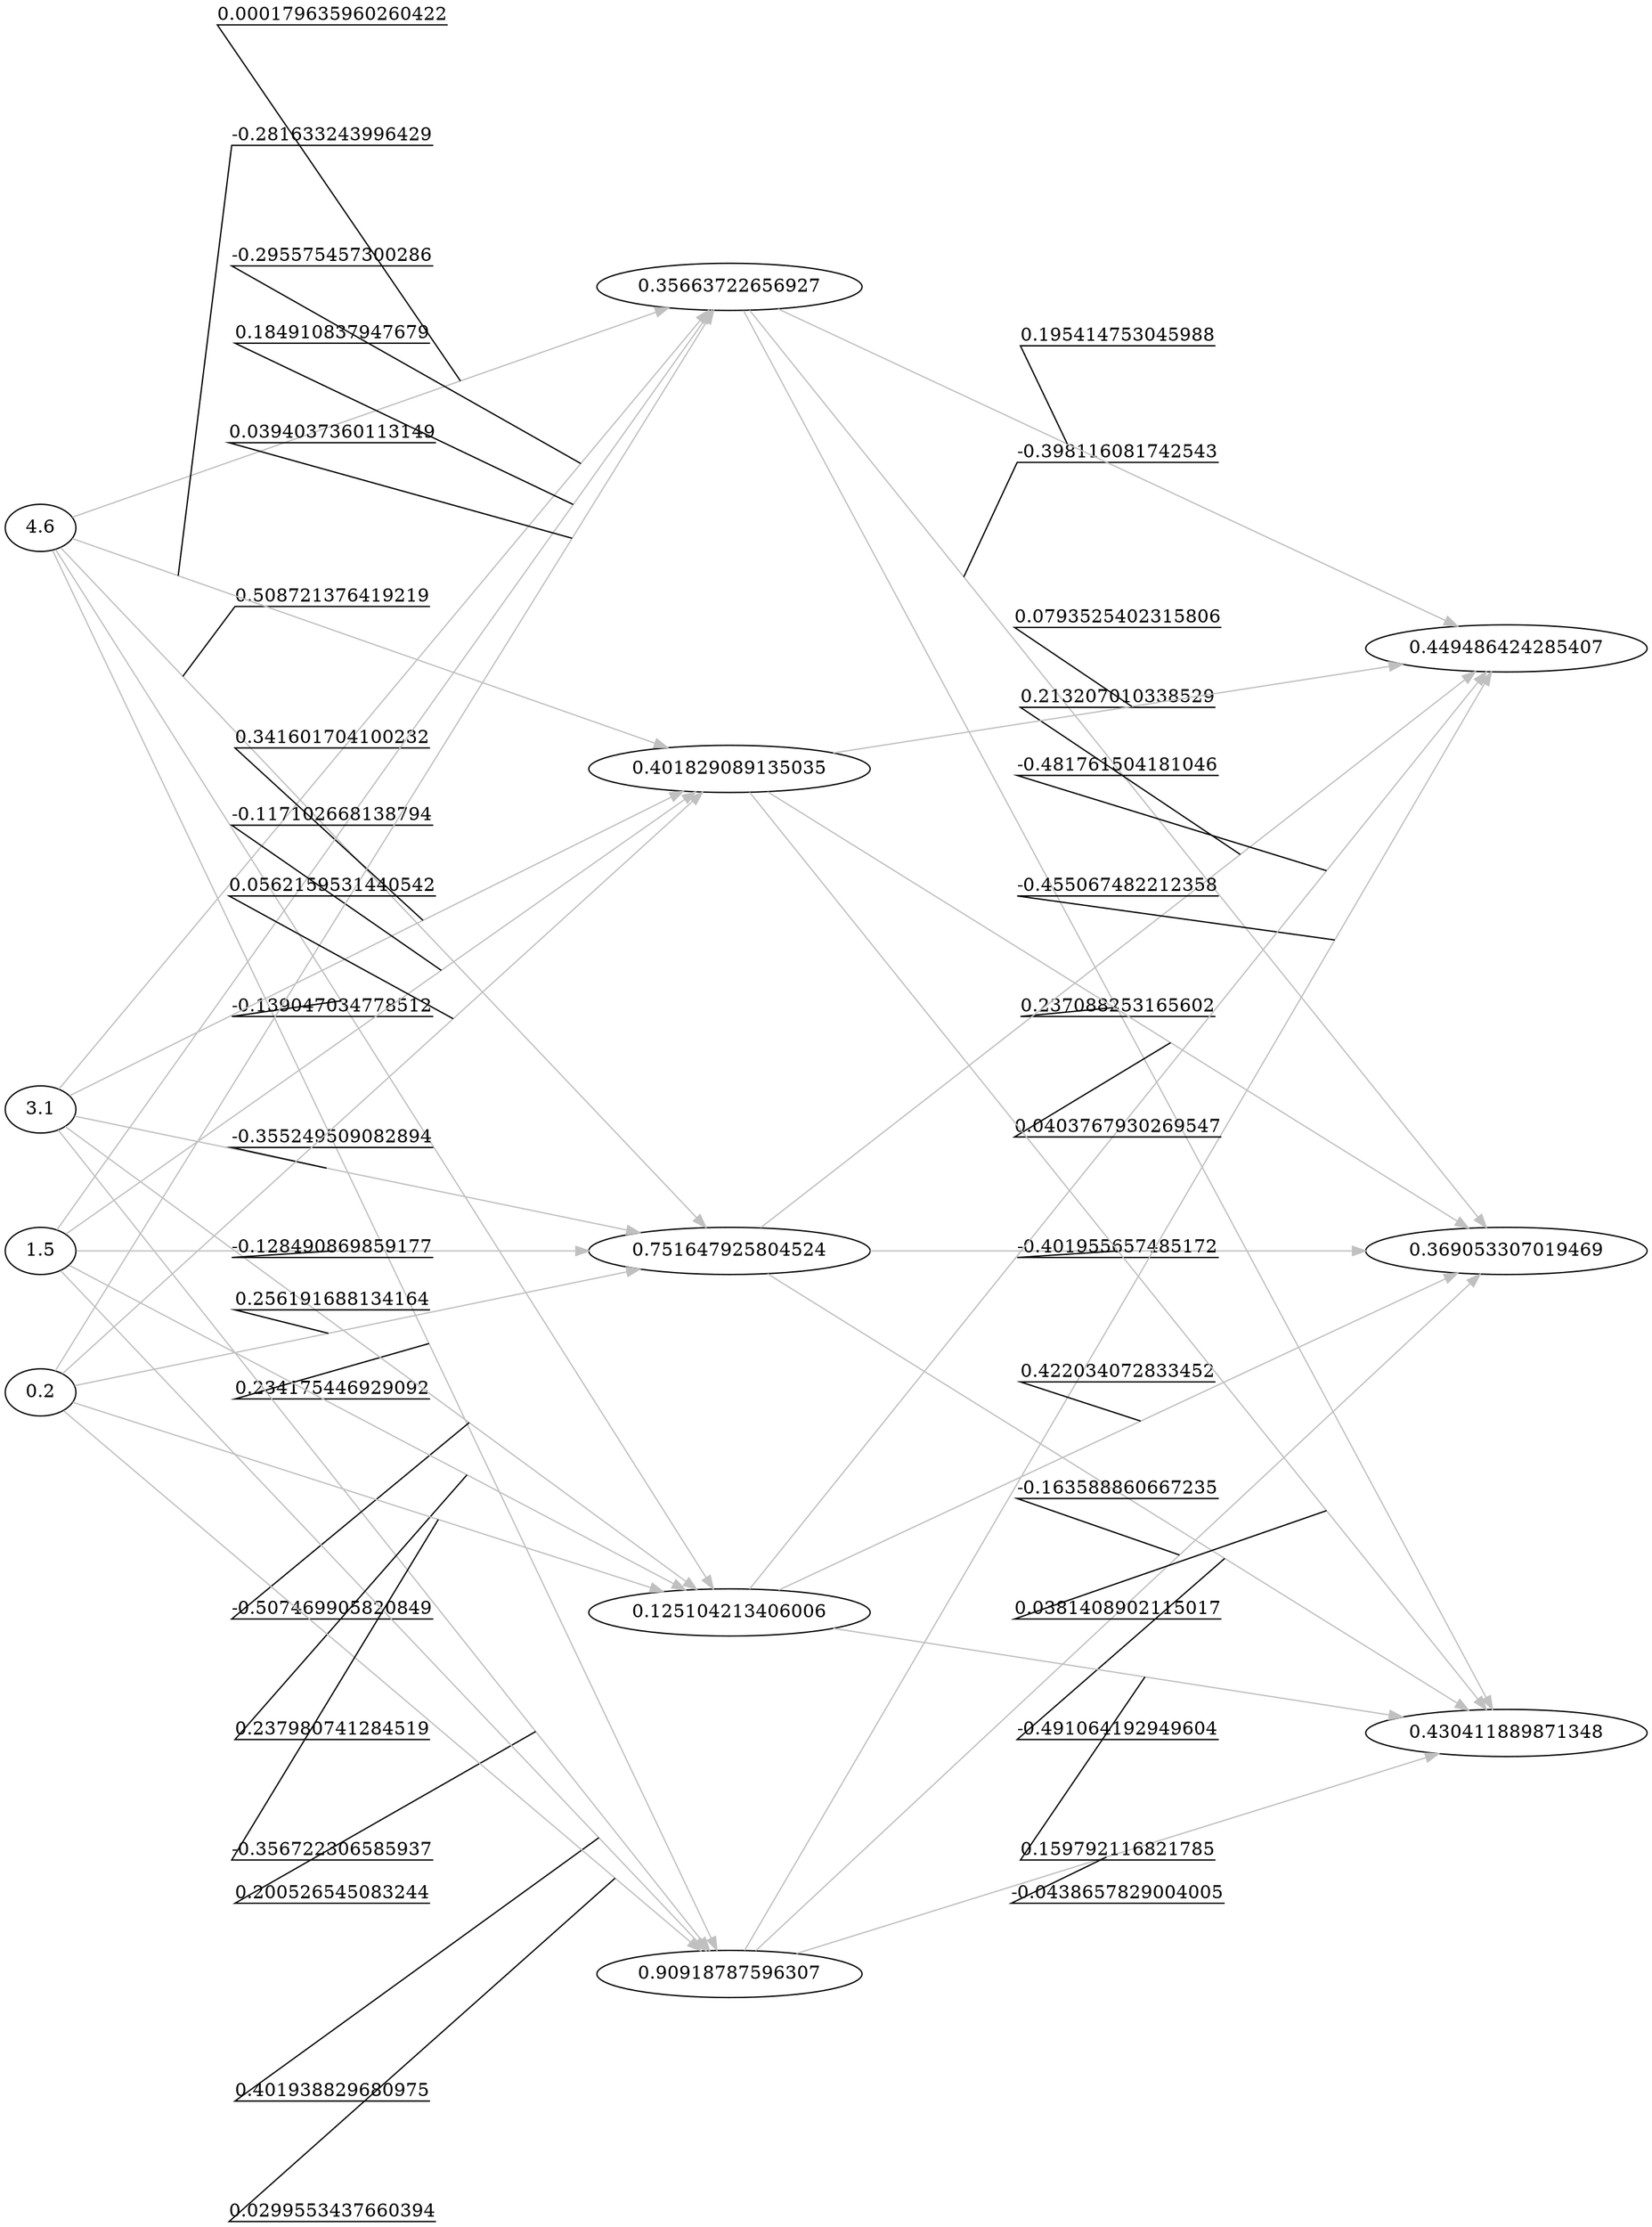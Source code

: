 digraph { 
rankdir=LR;
nodesep=1;
ranksep=3;
splines=line;
{ rank=same; "4.6" "3.1" "1.5" "0.2" ; }
{ rank=same; "0.35663722656927" "0.751647925804524" "0.90918787596307" "0.125104213406006" "0.401829089135035" "0.35663722656927" "0.751647925804524" "0.90918787596307" "0.125104213406006" "0.401829089135035" "0.35663722656927" "0.751647925804524" "0.90918787596307" "0.125104213406006" "0.401829089135035" "0.35663722656927" "0.751647925804524" "0.90918787596307" "0.125104213406006" "0.401829089135035" ; }
"4.6" -> "0.35663722656927" [label="0.000179635960260422" color="grey" decorate=true];
"4.6" -> "0.751647925804524" [label="0.508721376419219" color="grey" decorate=true];
"4.6" -> "0.90918787596307" [label="0.234175446929092" color="grey" decorate=true];
"4.6" -> "0.125104213406006" [label="-0.139047034778512" color="grey" decorate=true];
"4.6" -> "0.401829089135035" [label="-0.281633243996429" color="grey" decorate=true];
"3.1" -> "0.35663722656927" [label="-0.295575457300286" color="grey" decorate=true];
"3.1" -> "0.751647925804524" [label="-0.355249509082894" color="grey" decorate=true];
"3.1" -> "0.90918787596307" [label="0.200526545083244" color="grey" decorate=true];
"3.1" -> "0.125104213406006" [label="-0.507469905820849" color="grey" decorate=true];
"3.1" -> "0.401829089135035" [label="0.341601704100232" color="grey" decorate=true];
"1.5" -> "0.35663722656927" [label="0.184910837947679" color="grey" decorate=true];
"1.5" -> "0.751647925804524" [label="-0.128490869859177" color="grey" decorate=true];
"1.5" -> "0.90918787596307" [label="0.401938829680975" color="grey" decorate=true];
"1.5" -> "0.125104213406006" [label="0.237980741284519" color="grey" decorate=true];
"1.5" -> "0.401829089135035" [label="-0.117102668138794" color="grey" decorate=true];
"0.2" -> "0.35663722656927" [label="0.0394037360113149" color="grey" decorate=true];
"0.2" -> "0.751647925804524" [label="0.256191688134164" color="grey" decorate=true];
"0.2" -> "0.90918787596307" [label="0.0299553437660394" color="grey" decorate=true];
"0.2" -> "0.125104213406006" [label="-0.356722306585937" color="grey" decorate=true];
"0.2" -> "0.401829089135035" [label="0.0562159531440542" color="grey" decorate=true];
{ rank=same; "0.369053307019469" "0.430411889871348" "0.449486424285407" "0.369053307019469" "0.430411889871348" "0.449486424285407" "0.369053307019469" "0.430411889871348" "0.449486424285407" "0.369053307019469" "0.430411889871348" "0.449486424285407" "0.369053307019469" "0.430411889871348" "0.449486424285407" ; }
"0.35663722656927" -> "0.369053307019469" [label="-0.398116081742543" color="grey" decorate=true];
"0.35663722656927" -> "0.430411889871348" [label="0.237088253165602" color="grey" decorate=true];
"0.35663722656927" -> "0.449486424285407" [label="0.195414753045988" color="grey" decorate=true];
"0.751647925804524" -> "0.369053307019469" [label="-0.401955657485172" color="grey" decorate=true];
"0.751647925804524" -> "0.430411889871348" [label="-0.491064192949604" color="grey" decorate=true];
"0.751647925804524" -> "0.449486424285407" [label="0.213207010338529" color="grey" decorate=true];
"0.90918787596307" -> "0.369053307019469" [label="-0.163588860667235" color="grey" decorate=true];
"0.90918787596307" -> "0.430411889871348" [label="-0.0438657829004005" color="grey" decorate=true];
"0.90918787596307" -> "0.449486424285407" [label="-0.455067482212358" color="grey" decorate=true];
"0.125104213406006" -> "0.369053307019469" [label="0.422034072833452" color="grey" decorate=true];
"0.125104213406006" -> "0.430411889871348" [label="0.159792116821785" color="grey" decorate=true];
"0.125104213406006" -> "0.449486424285407" [label="-0.481761504181046" color="grey" decorate=true];
"0.401829089135035" -> "0.369053307019469" [label="0.0403767930269547" color="grey" decorate=true];
"0.401829089135035" -> "0.430411889871348" [label="0.0381408902115017" color="grey" decorate=true];
"0.401829089135035" -> "0.449486424285407" [label="0.0793525402315806" color="grey" decorate=true];
}
